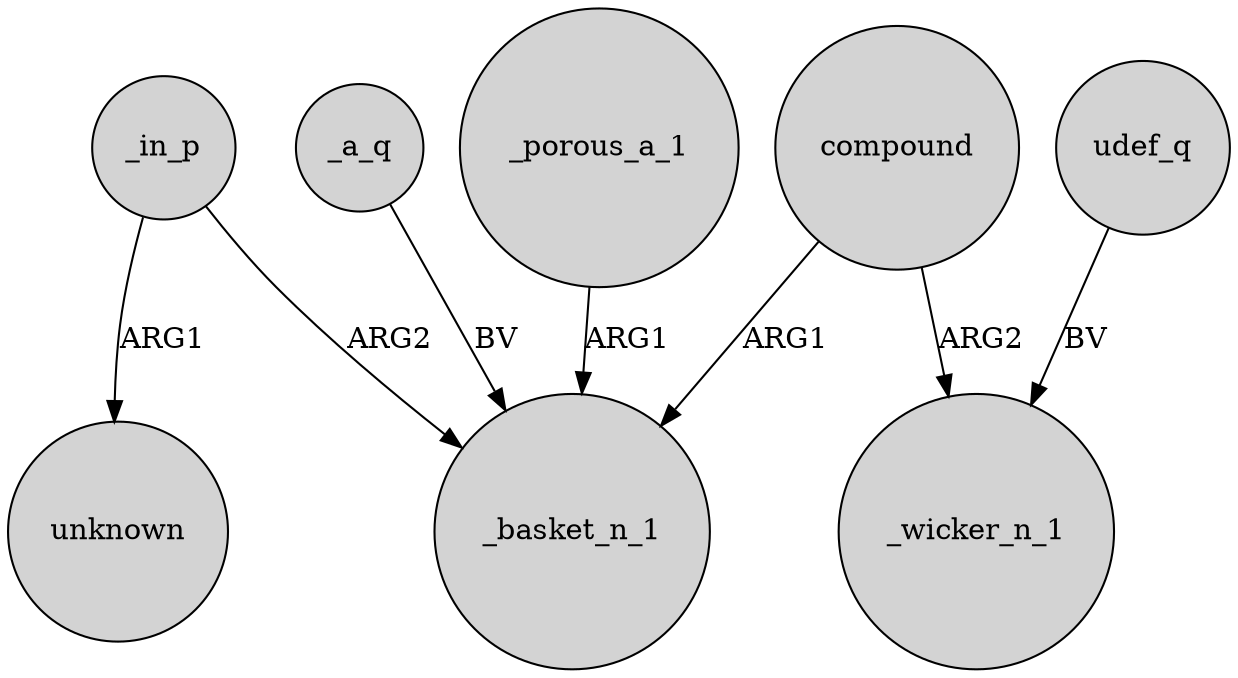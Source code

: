 digraph {
	node [shape=circle style=filled]
	_in_p -> unknown [label=ARG1]
	udef_q -> _wicker_n_1 [label=BV]
	compound -> _wicker_n_1 [label=ARG2]
	compound -> _basket_n_1 [label=ARG1]
	_a_q -> _basket_n_1 [label=BV]
	_in_p -> _basket_n_1 [label=ARG2]
	_porous_a_1 -> _basket_n_1 [label=ARG1]
}
